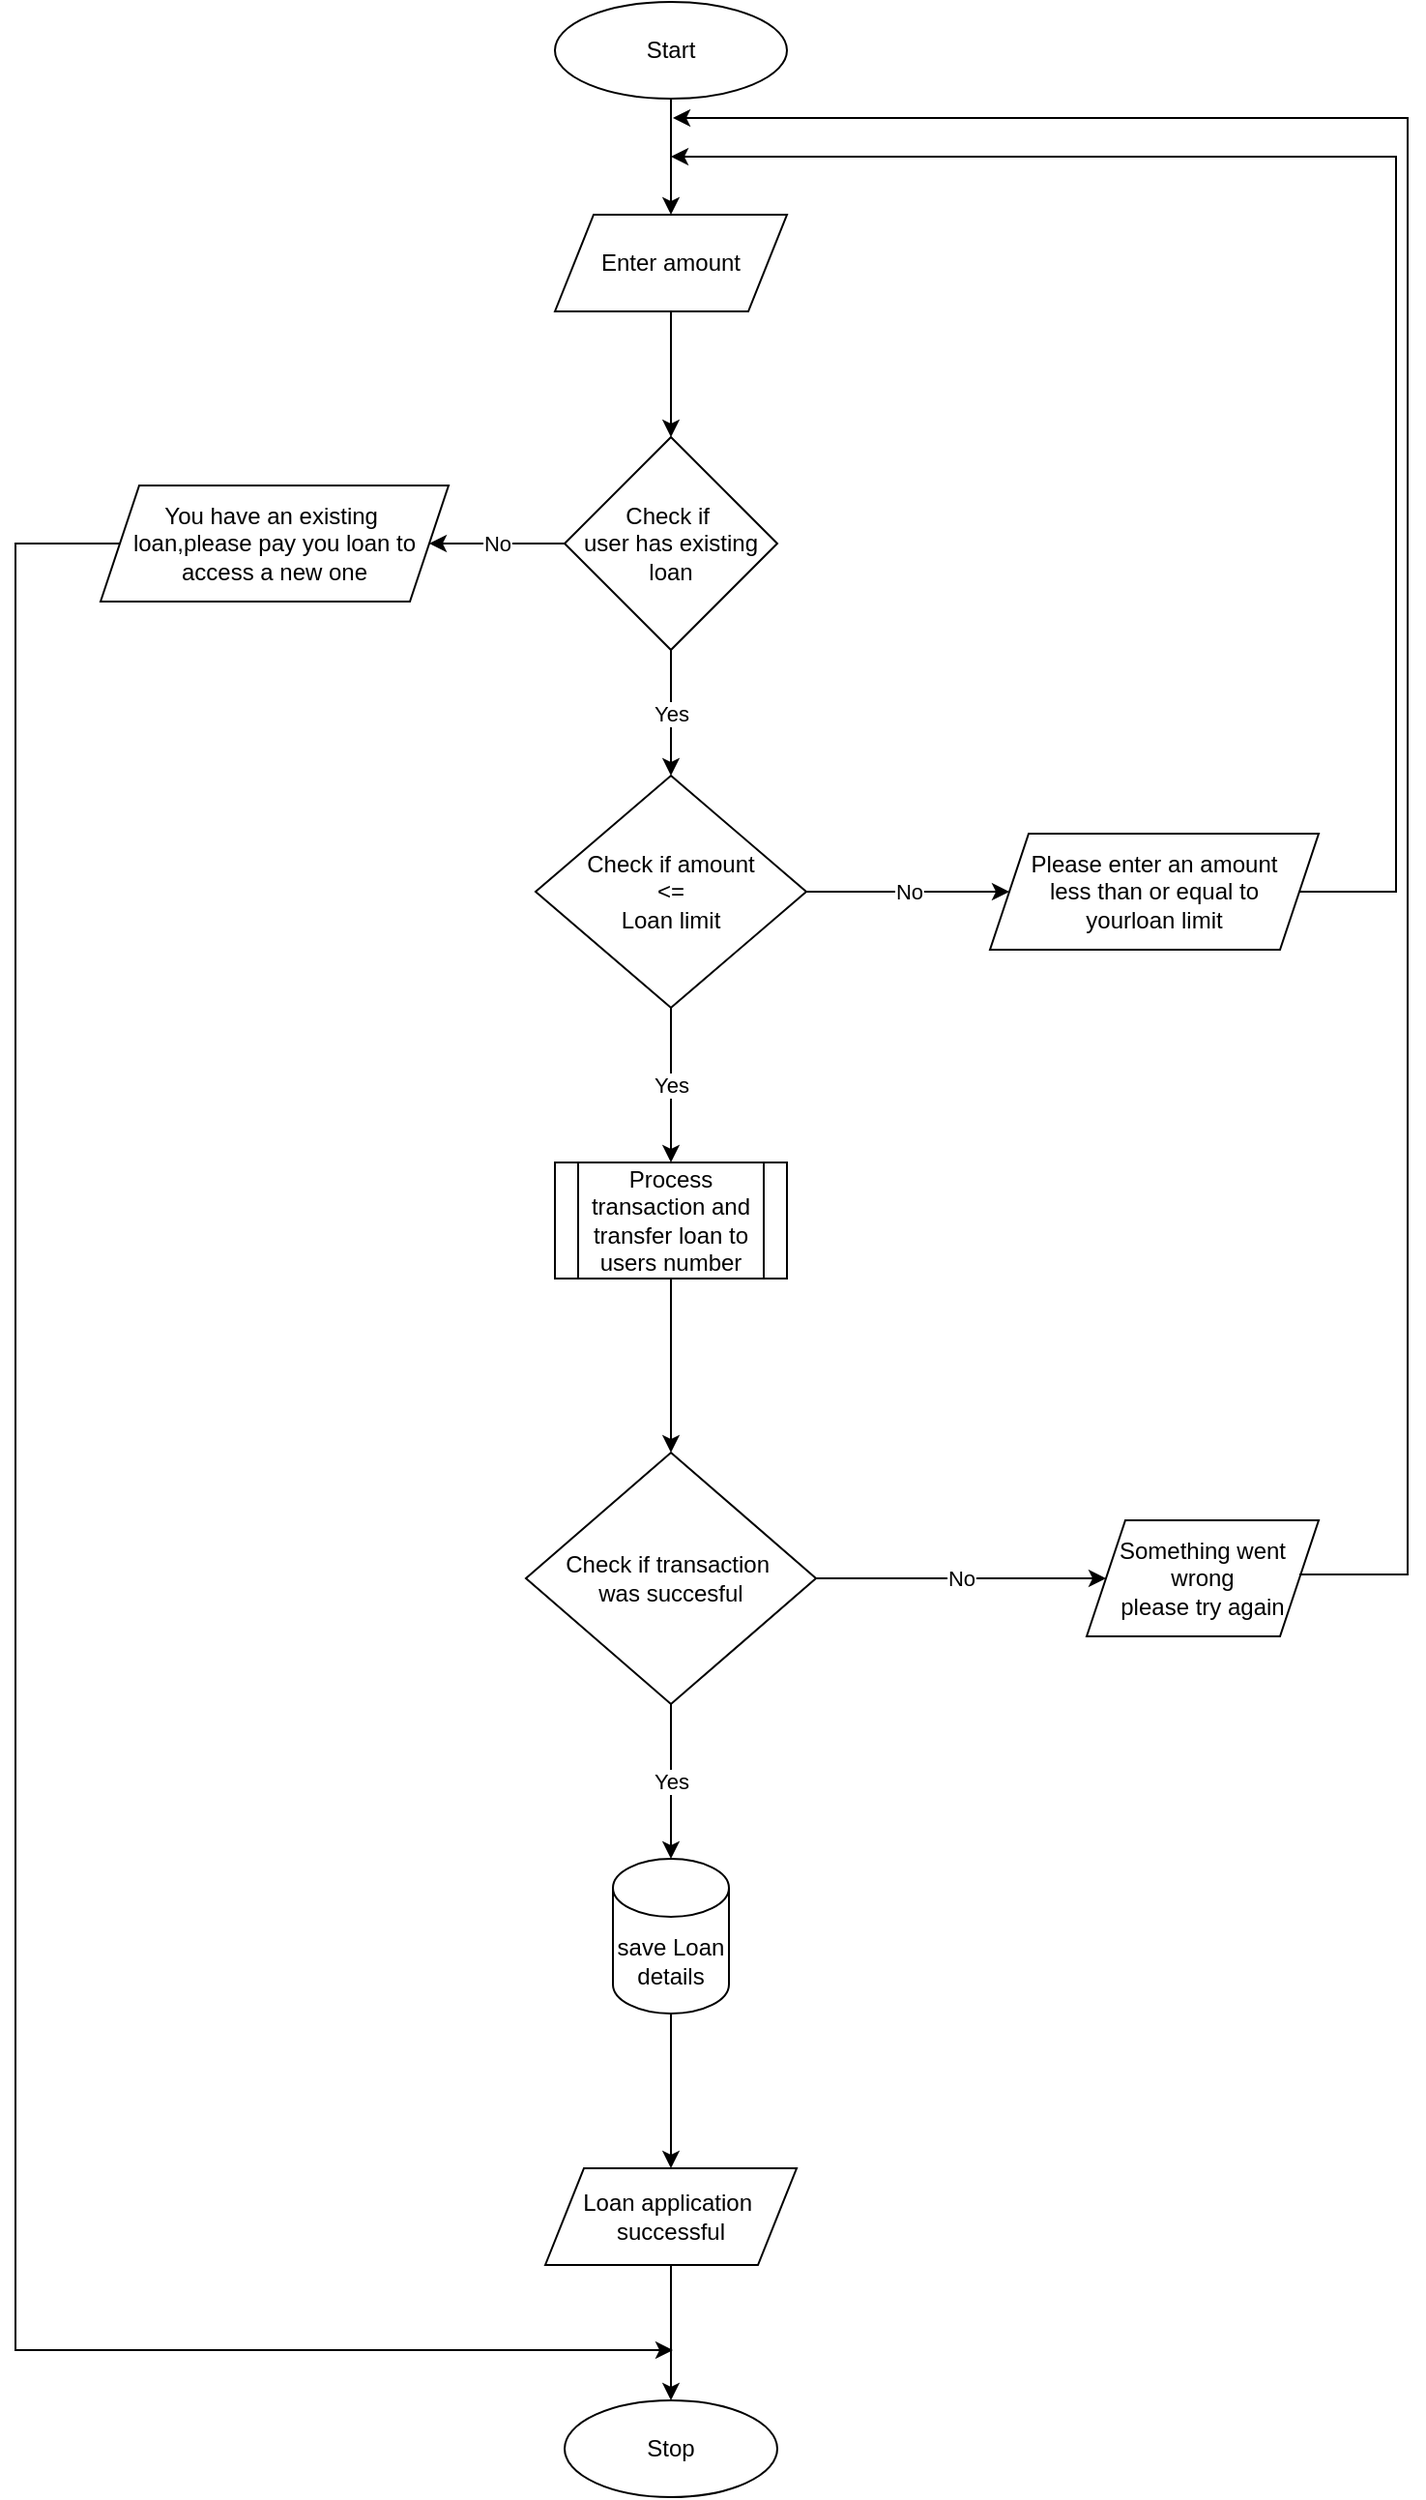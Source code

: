 <mxfile version="24.5.3" type="device">
  <diagram name="Page-1" id="3anp14SKU4uwGDxs8q40">
    <mxGraphModel dx="756" dy="410" grid="1" gridSize="10" guides="1" tooltips="1" connect="1" arrows="1" fold="1" page="1" pageScale="1" pageWidth="850" pageHeight="1500" math="0" shadow="0">
      <root>
        <mxCell id="0" />
        <mxCell id="1" parent="0" />
        <mxCell id="Eat6vs9bklKm0_UcorFD-28" style="edgeStyle=orthogonalEdgeStyle;rounded=0;orthogonalLoop=1;jettySize=auto;html=1;entryX=0.5;entryY=0;entryDx=0;entryDy=0;" edge="1" parent="1" source="Eat6vs9bklKm0_UcorFD-1" target="Eat6vs9bklKm0_UcorFD-2">
          <mxGeometry relative="1" as="geometry" />
        </mxCell>
        <mxCell id="Eat6vs9bklKm0_UcorFD-1" value="Start" style="ellipse;whiteSpace=wrap;html=1;" vertex="1" parent="1">
          <mxGeometry x="365" y="50" width="120" height="50" as="geometry" />
        </mxCell>
        <mxCell id="Eat6vs9bklKm0_UcorFD-39" style="edgeStyle=orthogonalEdgeStyle;rounded=0;orthogonalLoop=1;jettySize=auto;html=1;exitX=0.5;exitY=1;exitDx=0;exitDy=0;entryX=0.5;entryY=0;entryDx=0;entryDy=0;" edge="1" parent="1" source="Eat6vs9bklKm0_UcorFD-2" target="Eat6vs9bklKm0_UcorFD-35">
          <mxGeometry relative="1" as="geometry" />
        </mxCell>
        <mxCell id="Eat6vs9bklKm0_UcorFD-2" value="Enter amount" style="shape=parallelogram;perimeter=parallelogramPerimeter;whiteSpace=wrap;html=1;fixedSize=1;" vertex="1" parent="1">
          <mxGeometry x="365" y="160" width="120" height="50" as="geometry" />
        </mxCell>
        <mxCell id="Eat6vs9bklKm0_UcorFD-42" style="edgeStyle=orthogonalEdgeStyle;rounded=0;orthogonalLoop=1;jettySize=auto;html=1;exitX=1;exitY=0.5;exitDx=0;exitDy=0;" edge="1" parent="1" source="Eat6vs9bklKm0_UcorFD-3" target="Eat6vs9bklKm0_UcorFD-5">
          <mxGeometry relative="1" as="geometry" />
        </mxCell>
        <mxCell id="Eat6vs9bklKm0_UcorFD-57" value="No" style="edgeLabel;html=1;align=center;verticalAlign=middle;resizable=0;points=[];" vertex="1" connectable="0" parent="Eat6vs9bklKm0_UcorFD-42">
          <mxGeometry relative="1" as="geometry">
            <mxPoint as="offset" />
          </mxGeometry>
        </mxCell>
        <mxCell id="Eat6vs9bklKm0_UcorFD-43" style="edgeStyle=orthogonalEdgeStyle;rounded=0;orthogonalLoop=1;jettySize=auto;html=1;entryX=0.5;entryY=0;entryDx=0;entryDy=0;" edge="1" parent="1" source="Eat6vs9bklKm0_UcorFD-3" target="Eat6vs9bklKm0_UcorFD-6">
          <mxGeometry relative="1" as="geometry" />
        </mxCell>
        <mxCell id="Eat6vs9bklKm0_UcorFD-59" value="Yes" style="edgeLabel;html=1;align=center;verticalAlign=middle;resizable=0;points=[];" vertex="1" connectable="0" parent="Eat6vs9bklKm0_UcorFD-43">
          <mxGeometry relative="1" as="geometry">
            <mxPoint as="offset" />
          </mxGeometry>
        </mxCell>
        <mxCell id="Eat6vs9bklKm0_UcorFD-3" value="Check if amount&lt;div&gt;&amp;lt;=&lt;div&gt;Loan limit&lt;/div&gt;&lt;/div&gt;" style="rhombus;whiteSpace=wrap;html=1;" vertex="1" parent="1">
          <mxGeometry x="355" y="450" width="140" height="120" as="geometry" />
        </mxCell>
        <mxCell id="Eat6vs9bklKm0_UcorFD-5" value="Please enter an amount&lt;div&gt;&amp;nbsp;less than or equal to&amp;nbsp;&lt;/div&gt;&lt;div&gt;yourloan limit&lt;/div&gt;" style="shape=parallelogram;perimeter=parallelogramPerimeter;whiteSpace=wrap;html=1;fixedSize=1;" vertex="1" parent="1">
          <mxGeometry x="590" y="480" width="170" height="60" as="geometry" />
        </mxCell>
        <mxCell id="Eat6vs9bklKm0_UcorFD-44" style="edgeStyle=orthogonalEdgeStyle;rounded=0;orthogonalLoop=1;jettySize=auto;html=1;exitX=0.5;exitY=1;exitDx=0;exitDy=0;entryX=0.5;entryY=0;entryDx=0;entryDy=0;" edge="1" parent="1" source="Eat6vs9bklKm0_UcorFD-6" target="Eat6vs9bklKm0_UcorFD-7">
          <mxGeometry relative="1" as="geometry" />
        </mxCell>
        <mxCell id="Eat6vs9bklKm0_UcorFD-6" value="Process transaction and transfer loan to users number" style="shape=process;whiteSpace=wrap;html=1;backgroundOutline=1;" vertex="1" parent="1">
          <mxGeometry x="365" y="650" width="120" height="60" as="geometry" />
        </mxCell>
        <mxCell id="Eat6vs9bklKm0_UcorFD-46" style="edgeStyle=orthogonalEdgeStyle;rounded=0;orthogonalLoop=1;jettySize=auto;html=1;exitX=1;exitY=0.5;exitDx=0;exitDy=0;" edge="1" parent="1" source="Eat6vs9bklKm0_UcorFD-7" target="Eat6vs9bklKm0_UcorFD-11">
          <mxGeometry relative="1" as="geometry" />
        </mxCell>
        <mxCell id="Eat6vs9bklKm0_UcorFD-47" value="No" style="edgeLabel;html=1;align=center;verticalAlign=middle;resizable=0;points=[];" vertex="1" connectable="0" parent="Eat6vs9bklKm0_UcorFD-46">
          <mxGeometry relative="1" as="geometry">
            <mxPoint as="offset" />
          </mxGeometry>
        </mxCell>
        <mxCell id="Eat6vs9bklKm0_UcorFD-7" value="Check if transaction&amp;nbsp;&lt;div&gt;was succesful&lt;/div&gt;" style="rhombus;whiteSpace=wrap;html=1;" vertex="1" parent="1">
          <mxGeometry x="350" y="800" width="150" height="130" as="geometry" />
        </mxCell>
        <mxCell id="Eat6vs9bklKm0_UcorFD-49" style="edgeStyle=orthogonalEdgeStyle;rounded=0;orthogonalLoop=1;jettySize=auto;html=1;exitX=0.5;exitY=1;exitDx=0;exitDy=0;exitPerimeter=0;entryX=0.5;entryY=0;entryDx=0;entryDy=0;" edge="1" parent="1" source="Eat6vs9bklKm0_UcorFD-8" target="Eat6vs9bklKm0_UcorFD-9">
          <mxGeometry relative="1" as="geometry" />
        </mxCell>
        <mxCell id="Eat6vs9bklKm0_UcorFD-8" value="save Loan details" style="shape=cylinder3;whiteSpace=wrap;html=1;boundedLbl=1;backgroundOutline=1;size=15;" vertex="1" parent="1">
          <mxGeometry x="395" y="1010" width="60" height="80" as="geometry" />
        </mxCell>
        <mxCell id="Eat6vs9bklKm0_UcorFD-50" style="edgeStyle=orthogonalEdgeStyle;rounded=0;orthogonalLoop=1;jettySize=auto;html=1;exitX=0.5;exitY=1;exitDx=0;exitDy=0;entryX=0.5;entryY=0;entryDx=0;entryDy=0;" edge="1" parent="1" source="Eat6vs9bklKm0_UcorFD-9" target="Eat6vs9bklKm0_UcorFD-10">
          <mxGeometry relative="1" as="geometry" />
        </mxCell>
        <mxCell id="Eat6vs9bklKm0_UcorFD-9" value="Loan application&amp;nbsp;&lt;div&gt;successful&lt;/div&gt;" style="shape=parallelogram;perimeter=parallelogramPerimeter;whiteSpace=wrap;html=1;fixedSize=1;" vertex="1" parent="1">
          <mxGeometry x="360" y="1170" width="130" height="50" as="geometry" />
        </mxCell>
        <mxCell id="Eat6vs9bklKm0_UcorFD-10" value="Stop" style="ellipse;whiteSpace=wrap;html=1;" vertex="1" parent="1">
          <mxGeometry x="370" y="1290" width="110" height="50" as="geometry" />
        </mxCell>
        <mxCell id="Eat6vs9bklKm0_UcorFD-11" value="Something went wrong&lt;div&gt;please try again&lt;/div&gt;" style="shape=parallelogram;perimeter=parallelogramPerimeter;whiteSpace=wrap;html=1;fixedSize=1;" vertex="1" parent="1">
          <mxGeometry x="640" y="835" width="120" height="60" as="geometry" />
        </mxCell>
        <mxCell id="Eat6vs9bklKm0_UcorFD-40" style="edgeStyle=orthogonalEdgeStyle;rounded=0;orthogonalLoop=1;jettySize=auto;html=1;exitX=0;exitY=0.5;exitDx=0;exitDy=0;" edge="1" parent="1" source="Eat6vs9bklKm0_UcorFD-35" target="Eat6vs9bklKm0_UcorFD-37">
          <mxGeometry relative="1" as="geometry" />
        </mxCell>
        <mxCell id="Eat6vs9bklKm0_UcorFD-55" value="No" style="edgeLabel;html=1;align=center;verticalAlign=middle;resizable=0;points=[];" vertex="1" connectable="0" parent="Eat6vs9bklKm0_UcorFD-40">
          <mxGeometry relative="1" as="geometry">
            <mxPoint as="offset" />
          </mxGeometry>
        </mxCell>
        <mxCell id="Eat6vs9bklKm0_UcorFD-41" style="edgeStyle=orthogonalEdgeStyle;rounded=0;orthogonalLoop=1;jettySize=auto;html=1;exitX=0.5;exitY=1;exitDx=0;exitDy=0;entryX=0.5;entryY=0;entryDx=0;entryDy=0;" edge="1" parent="1" source="Eat6vs9bklKm0_UcorFD-35" target="Eat6vs9bklKm0_UcorFD-3">
          <mxGeometry relative="1" as="geometry">
            <Array as="points">
              <mxPoint x="425" y="400" />
              <mxPoint x="425" y="400" />
            </Array>
          </mxGeometry>
        </mxCell>
        <mxCell id="Eat6vs9bklKm0_UcorFD-56" value="Yes" style="edgeLabel;html=1;align=center;verticalAlign=middle;resizable=0;points=[];" vertex="1" connectable="0" parent="Eat6vs9bklKm0_UcorFD-41">
          <mxGeometry relative="1" as="geometry">
            <mxPoint as="offset" />
          </mxGeometry>
        </mxCell>
        <mxCell id="Eat6vs9bklKm0_UcorFD-35" value="Check if&amp;nbsp;&lt;div&gt;user has existing loan&lt;/div&gt;" style="rhombus;whiteSpace=wrap;html=1;" vertex="1" parent="1">
          <mxGeometry x="370" y="275" width="110" height="110" as="geometry" />
        </mxCell>
        <mxCell id="Eat6vs9bklKm0_UcorFD-37" value="You have an existing&amp;nbsp;&lt;div&gt;loan,please pay you loan to access a new one&lt;/div&gt;" style="shape=parallelogram;perimeter=parallelogramPerimeter;whiteSpace=wrap;html=1;fixedSize=1;" vertex="1" parent="1">
          <mxGeometry x="130" y="300" width="180" height="60" as="geometry" />
        </mxCell>
        <mxCell id="Eat6vs9bklKm0_UcorFD-45" style="edgeStyle=orthogonalEdgeStyle;rounded=0;orthogonalLoop=1;jettySize=auto;html=1;exitX=0.5;exitY=1;exitDx=0;exitDy=0;entryX=0.5;entryY=0;entryDx=0;entryDy=0;entryPerimeter=0;" edge="1" parent="1" source="Eat6vs9bklKm0_UcorFD-7" target="Eat6vs9bklKm0_UcorFD-8">
          <mxGeometry relative="1" as="geometry" />
        </mxCell>
        <mxCell id="Eat6vs9bklKm0_UcorFD-48" value="Yes" style="edgeLabel;html=1;align=center;verticalAlign=middle;resizable=0;points=[];" vertex="1" connectable="0" parent="Eat6vs9bklKm0_UcorFD-45">
          <mxGeometry relative="1" as="geometry">
            <mxPoint as="offset" />
          </mxGeometry>
        </mxCell>
        <mxCell id="Eat6vs9bklKm0_UcorFD-51" value="" style="endArrow=classic;html=1;rounded=0;exitX=1;exitY=0.5;exitDx=0;exitDy=0;" edge="1" parent="1" source="Eat6vs9bklKm0_UcorFD-5">
          <mxGeometry width="50" height="50" relative="1" as="geometry">
            <mxPoint x="745" y="497" as="sourcePoint" />
            <mxPoint x="425" y="130" as="targetPoint" />
            <Array as="points">
              <mxPoint x="800" y="510" />
              <mxPoint x="800" y="130" />
            </Array>
          </mxGeometry>
        </mxCell>
        <mxCell id="Eat6vs9bklKm0_UcorFD-53" value="" style="endArrow=classic;html=1;rounded=0;" edge="1" parent="1">
          <mxGeometry width="50" height="50" relative="1" as="geometry">
            <mxPoint x="750" y="863" as="sourcePoint" />
            <mxPoint x="426" y="110" as="targetPoint" />
            <Array as="points">
              <mxPoint x="806" y="863" />
              <mxPoint x="806" y="110" />
            </Array>
          </mxGeometry>
        </mxCell>
        <mxCell id="Eat6vs9bklKm0_UcorFD-54" value="" style="endArrow=classic;html=1;rounded=0;exitX=0;exitY=0.5;exitDx=0;exitDy=0;" edge="1" parent="1" source="Eat6vs9bklKm0_UcorFD-37">
          <mxGeometry width="50" height="50" relative="1" as="geometry">
            <mxPoint x="140" y="335" as="sourcePoint" />
            <mxPoint x="426" y="1264" as="targetPoint" />
            <Array as="points">
              <mxPoint x="86" y="330" />
              <mxPoint x="86" y="1264" />
            </Array>
          </mxGeometry>
        </mxCell>
      </root>
    </mxGraphModel>
  </diagram>
</mxfile>

